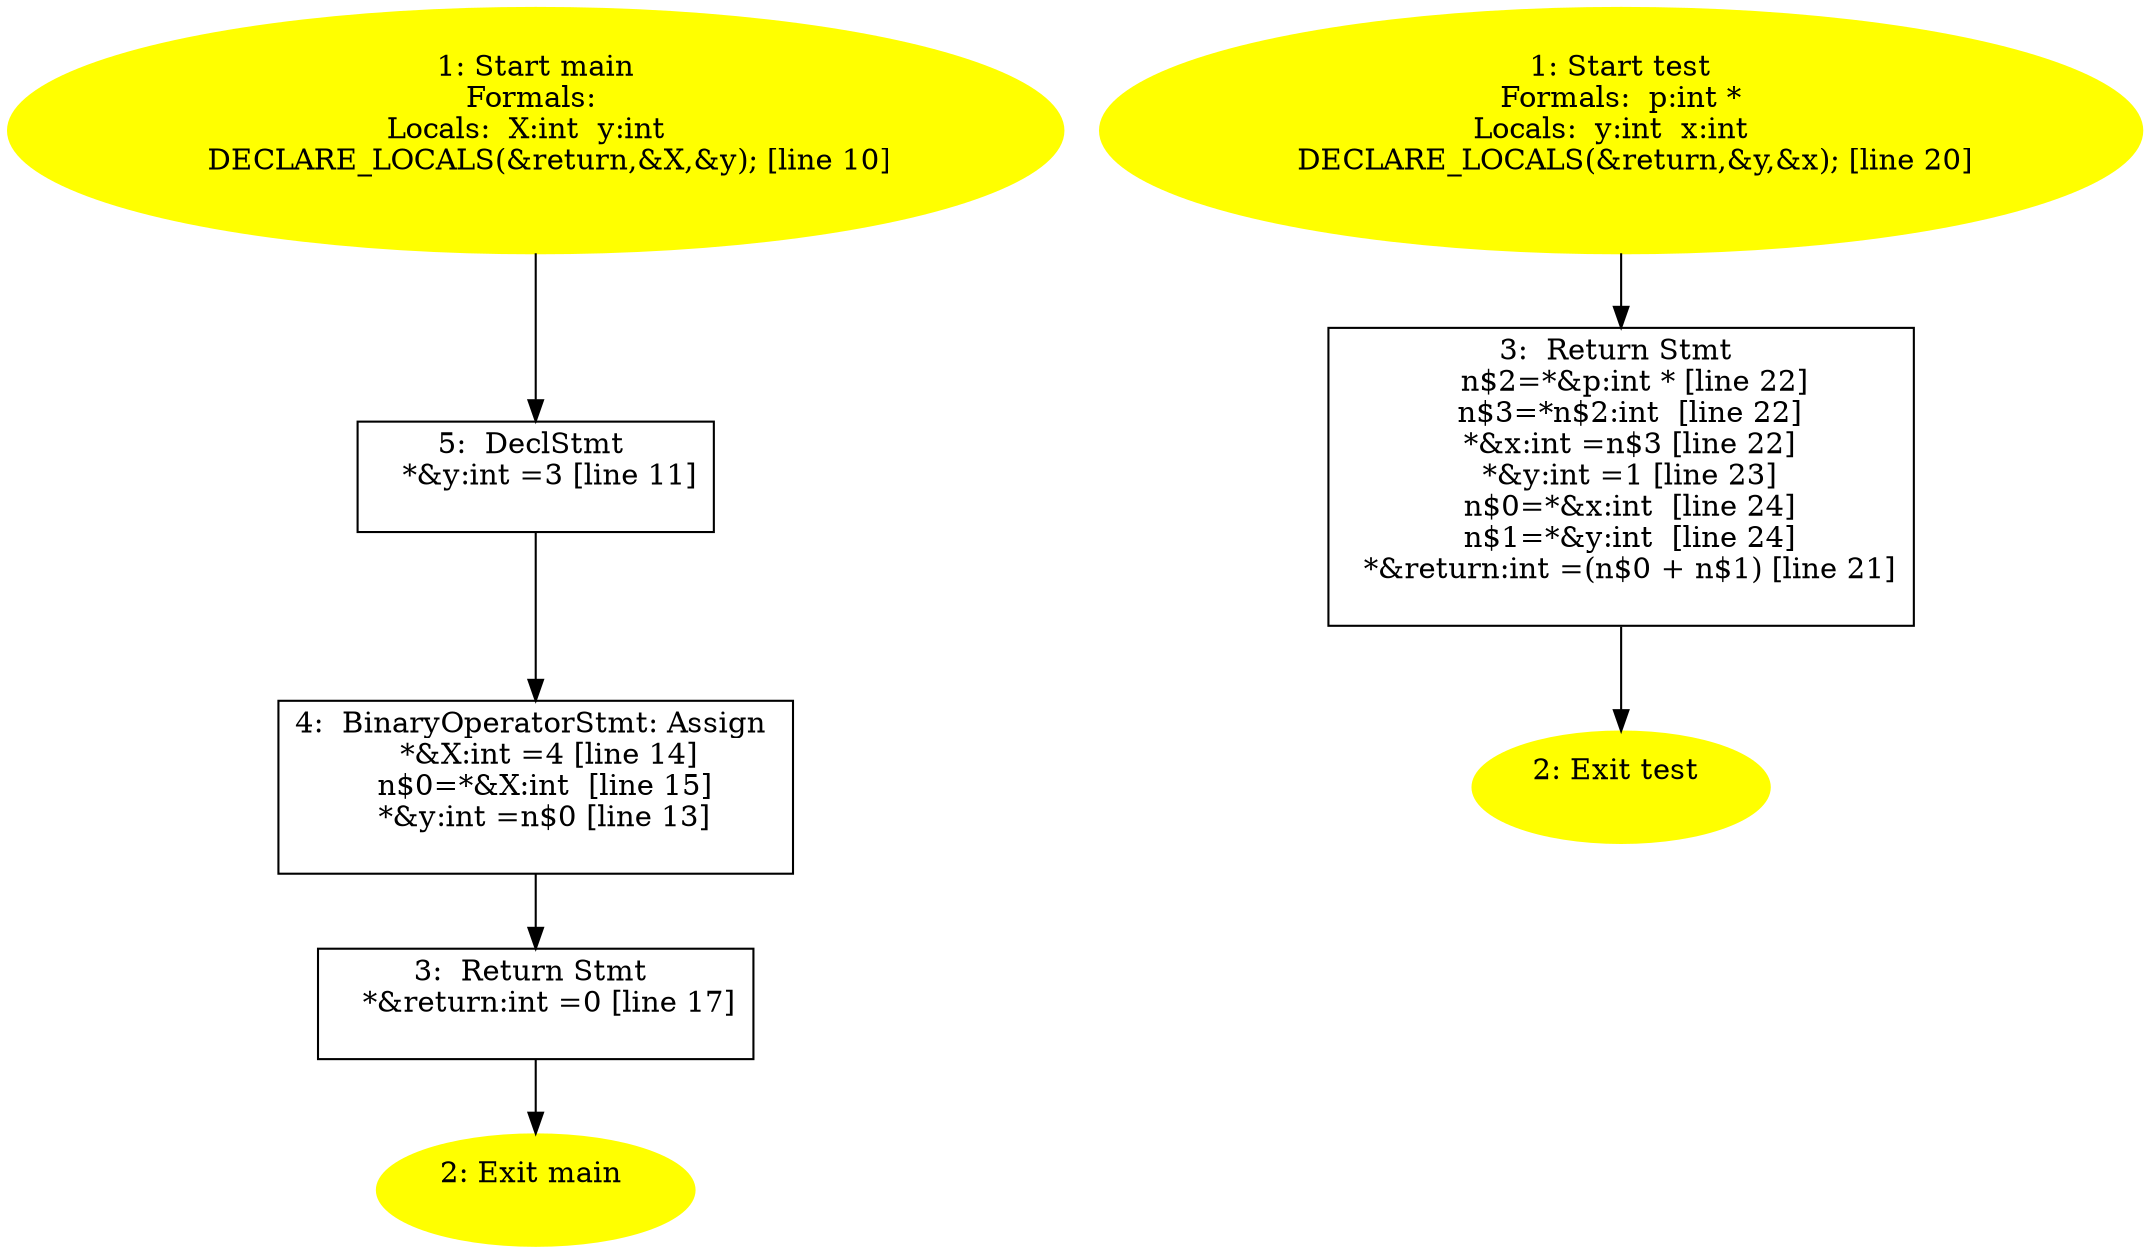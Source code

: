 /* @generated */
digraph iCFG {
"main.fad58de7366495db4650cfefac2fcd61_5" [label="5:  DeclStmt \n   *&y:int =3 [line 11]\n " shape="box"]
	

	 "main.fad58de7366495db4650cfefac2fcd61_5" -> "main.fad58de7366495db4650cfefac2fcd61_4" ;
"main.fad58de7366495db4650cfefac2fcd61_4" [label="4:  BinaryOperatorStmt: Assign \n   *&X:int =4 [line 14]\n  n$0=*&X:int  [line 15]\n  *&y:int =n$0 [line 13]\n " shape="box"]
	

	 "main.fad58de7366495db4650cfefac2fcd61_4" -> "main.fad58de7366495db4650cfefac2fcd61_3" ;
"main.fad58de7366495db4650cfefac2fcd61_3" [label="3:  Return Stmt \n   *&return:int =0 [line 17]\n " shape="box"]
	

	 "main.fad58de7366495db4650cfefac2fcd61_3" -> "main.fad58de7366495db4650cfefac2fcd61_2" ;
"main.fad58de7366495db4650cfefac2fcd61_2" [label="2: Exit main \n  " color=yellow style=filled]
	

"main.fad58de7366495db4650cfefac2fcd61_1" [label="1: Start main\nFormals: \nLocals:  X:int  y:int  \n   DECLARE_LOCALS(&return,&X,&y); [line 10]\n " color=yellow style=filled]
	

	 "main.fad58de7366495db4650cfefac2fcd61_1" -> "main.fad58de7366495db4650cfefac2fcd61_5" ;
"test.098f6bcd4621d373cade4e832627b4f6_3" [label="3:  Return Stmt \n   n$2=*&p:int * [line 22]\n  n$3=*n$2:int  [line 22]\n  *&x:int =n$3 [line 22]\n  *&y:int =1 [line 23]\n  n$0=*&x:int  [line 24]\n  n$1=*&y:int  [line 24]\n  *&return:int =(n$0 + n$1) [line 21]\n " shape="box"]
	

	 "test.098f6bcd4621d373cade4e832627b4f6_3" -> "test.098f6bcd4621d373cade4e832627b4f6_2" ;
"test.098f6bcd4621d373cade4e832627b4f6_2" [label="2: Exit test \n  " color=yellow style=filled]
	

"test.098f6bcd4621d373cade4e832627b4f6_1" [label="1: Start test\nFormals:  p:int *\nLocals:  y:int  x:int  \n   DECLARE_LOCALS(&return,&y,&x); [line 20]\n " color=yellow style=filled]
	

	 "test.098f6bcd4621d373cade4e832627b4f6_1" -> "test.098f6bcd4621d373cade4e832627b4f6_3" ;
}
